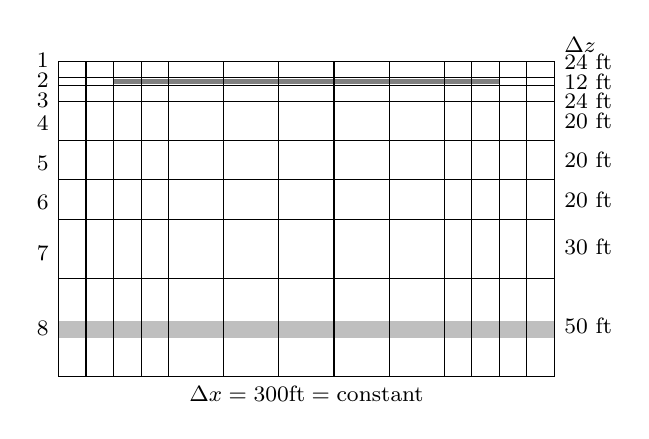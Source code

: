 % -*- root: ../../plots.tex -*-
\begin{tikzpicture}[xscale=0.7]
    \draw[color=lightgray,fill=lightgray] (0,.50) rectangle (9,.70);
    \draw[color=gray,fill=gray] (1,3.72) rectangle (8,3.78);

    \foreach \x in {0,.5,1,1.5,2,3,4,5,6,7,7.5,8,8.5,9} {
        \draw[] (\x,0) to (\x,4);
    }
    \draw[] (0,0.00) to (9,0.00);
    \draw[] (0,1.25) to (9,1.25);
    \draw[] (0,2.00) to (9,2.00);
    \draw[] (0,2.50) to (9,2.50);
    \draw[] (0,3.00) to (9,3.00);
    \draw[] (0,3.50) to (9,3.50);
    \draw[] (0,3.70) to (9,3.70);
    \draw[] (0,3.80) to (9,3.80);
    \draw[] (0,4.00) to (9,4.00);

    \node[anchor=south east] at (0,3.80) {\footnotesize 1};
    \node[anchor=south east] at (0,3.55) {\footnotesize 2};
    \node[anchor=south east] at (0,3.30) {\footnotesize 3};
    \node[anchor=south east] at (0,3.0) {\footnotesize 4};
    \node[anchor=south east] at (0,2.5) {\footnotesize 5};
    \node[anchor=south east] at (0,2.0) {\footnotesize 6};
    \node[anchor=south east] at (0,1.35) {\footnotesize 7};
    \node[anchor=south east] at (0,0.40) {\footnotesize 8};

    \node[anchor=south west] at (9,4) {\footnotesize $\Delta z$};
    \node[anchor=west] at (9,4.0) {\footnotesize 24 ft};
    \node[anchor=west] at (9,3.75) {\footnotesize 12 ft};
    \node[anchor=west] at (9,3.50) {\footnotesize 24 ft};
    \node[anchor=west] at (9,3.25) {\footnotesize 20 ft};
    \node[anchor=west] at (9,2.75) {\footnotesize 20 ft};
    \node[anchor=west] at (9,2.25) {\footnotesize 20 ft};
    \node[anchor=west] at (9,1.65) {\footnotesize 30 ft};
    \node[anchor=west] at (9,0.65) {\footnotesize 50 ft};
    \node[anchor=north] at (4.5,0) {\footnotesize $\Delta x = 300 \mathrm{ft} = \mathrm{constant}$};
\end{tikzpicture}
